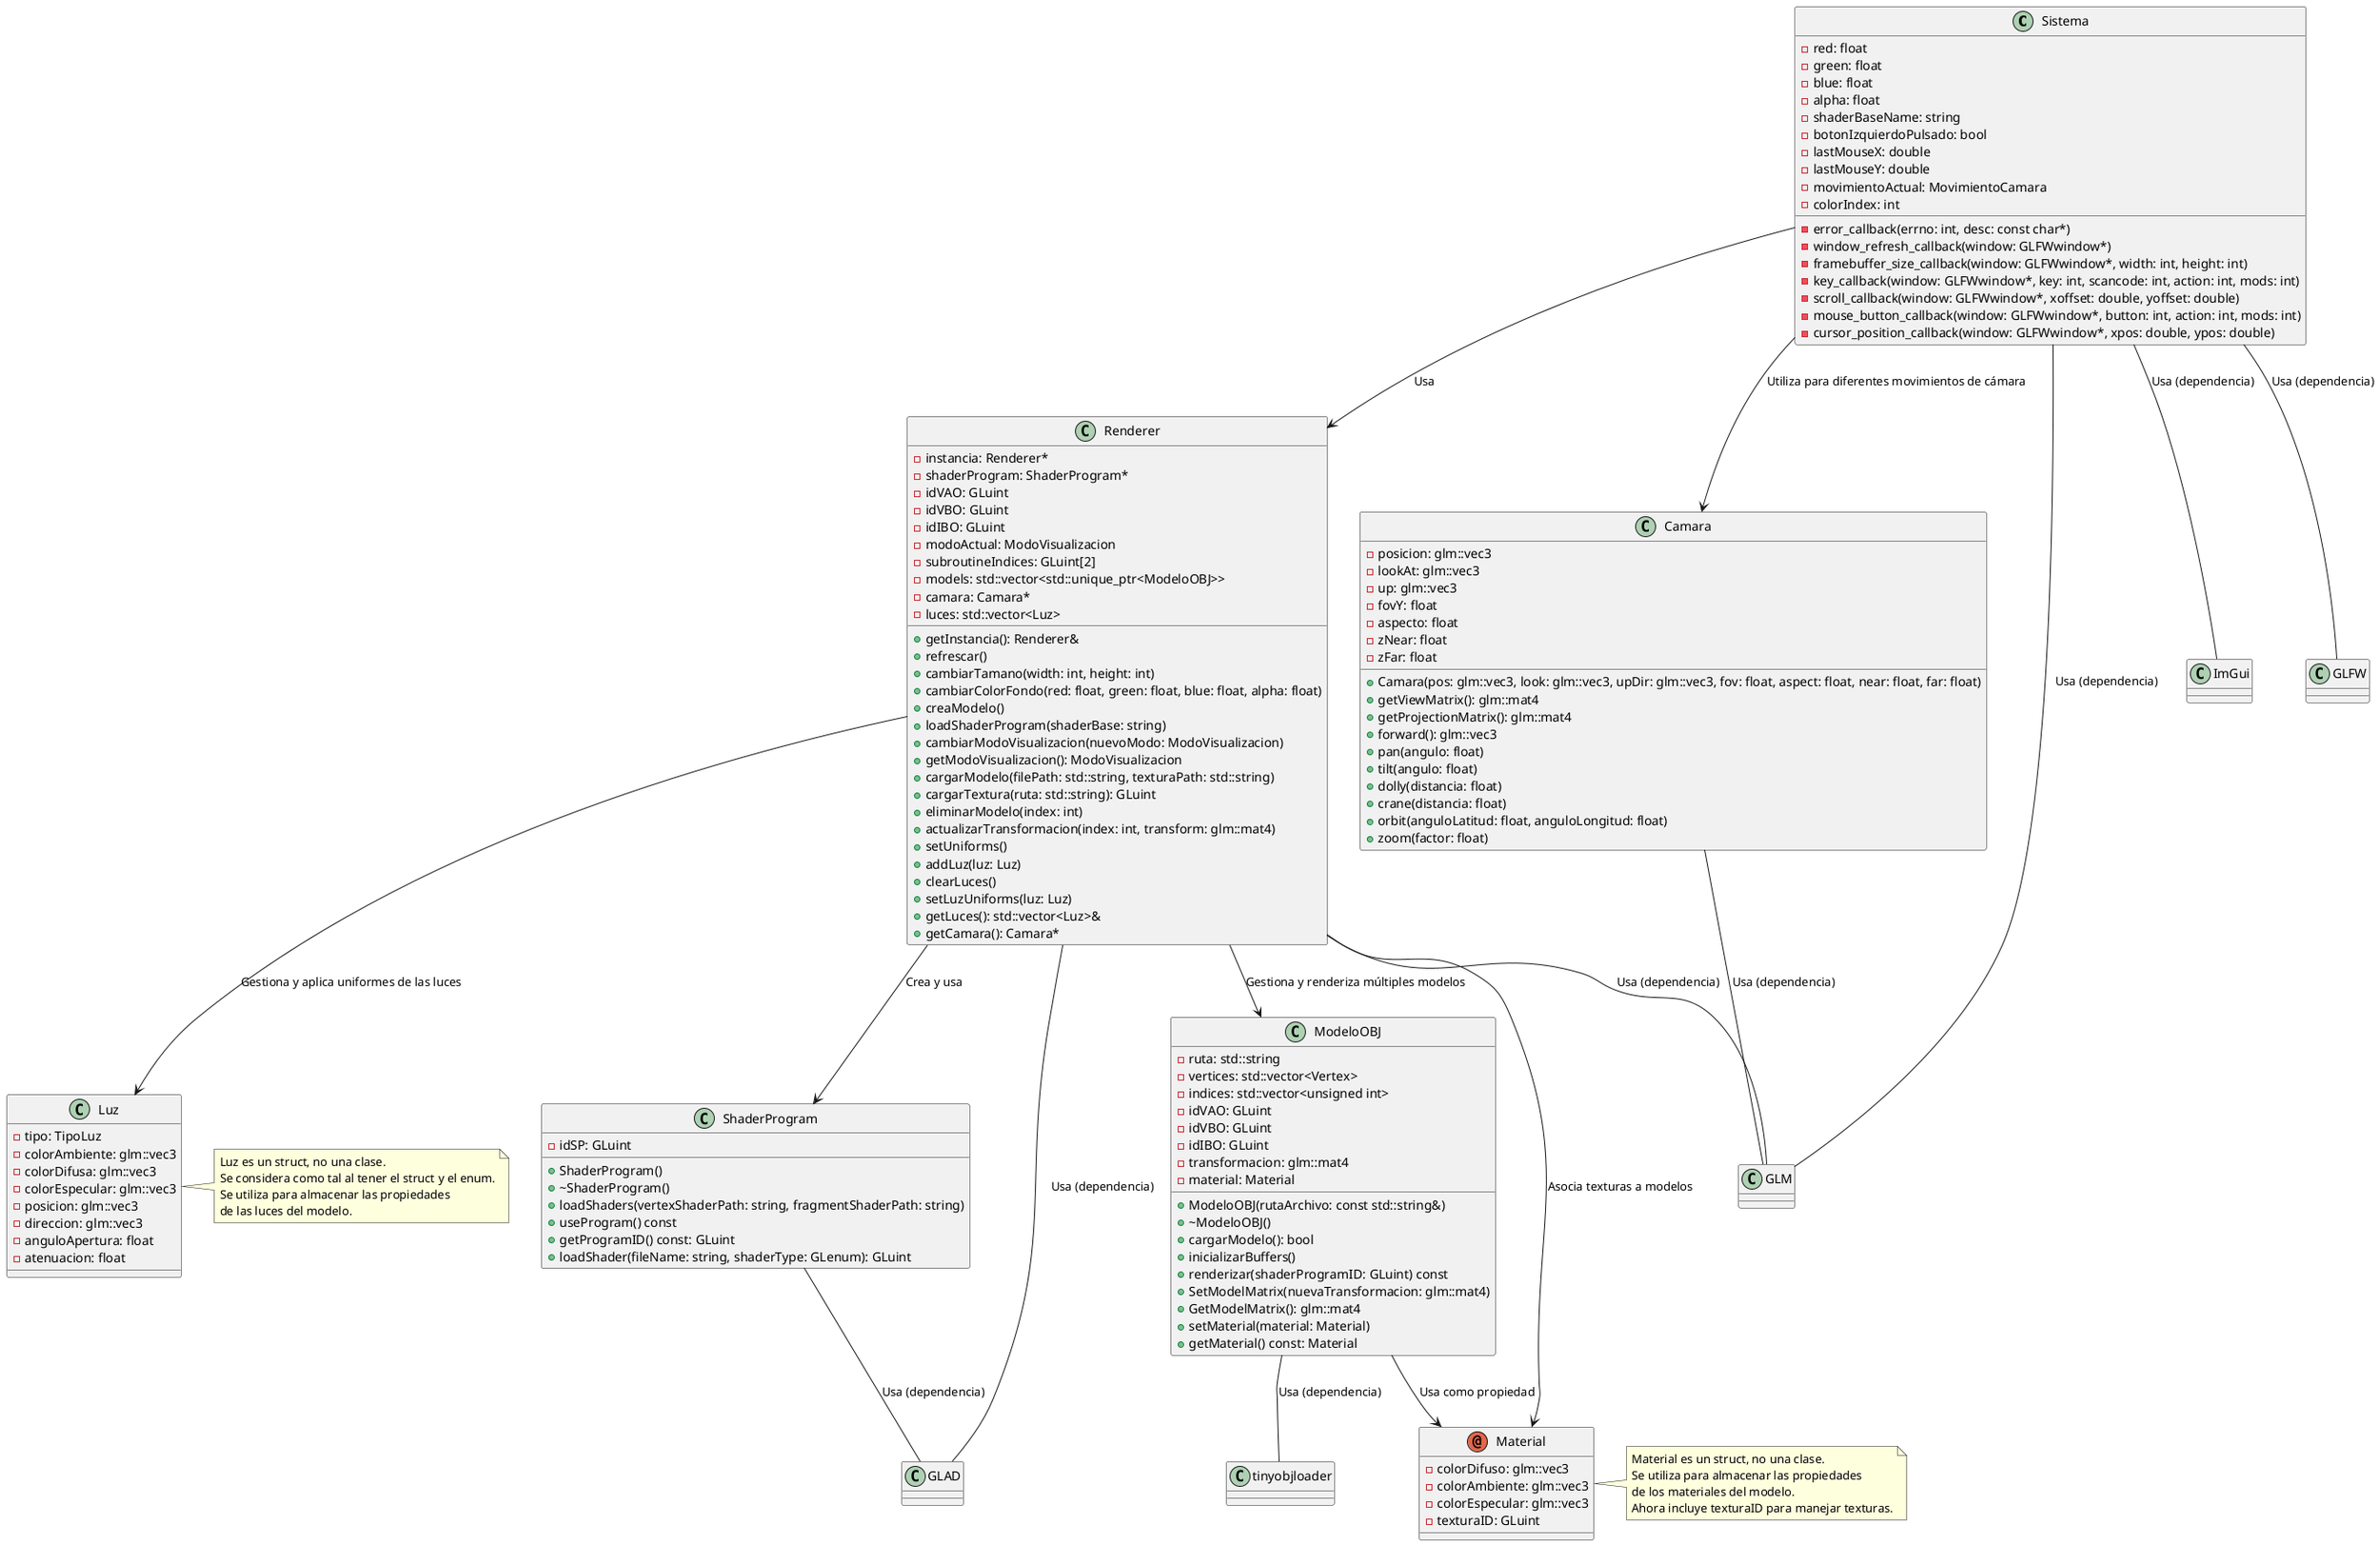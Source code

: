 @startuml
'https://plantuml.com/class-diagram

!define RECTANGLE class

RECTANGLE Sistema {
    - red: float
    - green: float
    - blue: float
    - alpha: float
    - shaderBaseName: string
    - botonIzquierdoPulsado: bool
    - lastMouseX: double
    - lastMouseY: double
    - movimientoActual: MovimientoCamara
    - colorIndex: int
    - error_callback(errno: int, desc: const char*)
    - window_refresh_callback(window: GLFWwindow*)
    - framebuffer_size_callback(window: GLFWwindow*, width: int, height: int)
    - key_callback(window: GLFWwindow*, key: int, scancode: int, action: int, mods: int)
    - scroll_callback(window: GLFWwindow*, xoffset: double, yoffset: double)
    - mouse_button_callback(window: GLFWwindow*, button: int, action: int, mods: int)
    - cursor_position_callback(window: GLFWwindow*, xpos: double, ypos: double)
}

RECTANGLE Renderer {
    - instancia: Renderer*
    - shaderProgram: ShaderProgram*
    - idVAO: GLuint
    - idVBO: GLuint
    - idIBO: GLuint
    - modoActual: ModoVisualizacion
    - subroutineIndices: GLuint[2]
    - models: std::vector<std::unique_ptr<ModeloOBJ>>
    - camara: Camara*
    - luces: std::vector<Luz>
    + getInstancia(): Renderer&
    + refrescar()
    + cambiarTamano(width: int, height: int)
    + cambiarColorFondo(red: float, green: float, blue: float, alpha: float)
    + creaModelo()
    + loadShaderProgram(shaderBase: string)
    + cambiarModoVisualizacion(nuevoModo: ModoVisualizacion)
    + getModoVisualizacion(): ModoVisualizacion
    + cargarModelo(filePath: std::string, texturaPath: std::string)
    + cargarTextura(ruta: std::string): GLuint
    + eliminarModelo(index: int)
    + actualizarTransformacion(index: int, transform: glm::mat4)
    + setUniforms()
    + addLuz(luz: Luz)
    + clearLuces()
    + setLuzUniforms(luz: Luz)
    + getLuces(): std::vector<Luz>&
    + getCamara(): Camara*
}

RECTANGLE Luz {
    - tipo: TipoLuz
    - colorAmbiente: glm::vec3
    - colorDifusa: glm::vec3
    - colorEspecular: glm::vec3
    - posicion: glm::vec3
    - direccion: glm::vec3
    - anguloApertura: float
    - atenuacion: float
}

RECTANGLE Camara {
    - posicion: glm::vec3
    - lookAt: glm::vec3
    - up: glm::vec3
    - fovY: float
    - aspecto: float
    - zNear: float
    - zFar: float
    + Camara(pos: glm::vec3, look: glm::vec3, upDir: glm::vec3, fov: float, aspect: float, near: float, far: float)
    + getViewMatrix(): glm::mat4
    + getProjectionMatrix(): glm::mat4
    + forward(): glm::vec3
    + pan(angulo: float)
    + tilt(angulo: float)
    + dolly(distancia: float)
    + crane(distancia: float)
    + orbit(anguloLatitud: float, anguloLongitud: float)
    + zoom(factor: float)
}

RECTANGLE ShaderProgram {
    - idSP: GLuint
    + ShaderProgram()
    + ~ShaderProgram()
    + loadShaders(vertexShaderPath: string, fragmentShaderPath: string)
    + useProgram() const
    + getProgramID() const: GLuint
    + loadShader(fileName: string, shaderType: GLenum): GLuint
}

RECTANGLE ModeloOBJ {
    - ruta: std::string
    - vertices: std::vector<Vertex>
    - indices: std::vector<unsigned int>
    - idVAO: GLuint
    - idVBO: GLuint
    - idIBO: GLuint
    - transformacion: glm::mat4
    - material: Material
    + ModeloOBJ(rutaArchivo: const std::string&)
    + ~ModeloOBJ()
    + cargarModelo(): bool
    + inicializarBuffers()
    + renderizar(shaderProgramID: GLuint) const
    + SetModelMatrix(nuevaTransformacion: glm::mat4)
    + GetModelMatrix(): glm::mat4
    + setMaterial(material: Material)
    + getMaterial() const: Material
}

annotation Material {
    - colorDifuso: glm::vec3
    - colorAmbiente: glm::vec3
    - colorEspecular: glm::vec3
    - texturaID: GLuint
}

allowmixing
Sistema --> Renderer : "Usa"
Sistema --> Camara : "Utiliza para diferentes movimientos de cámara"
Sistema -- ImGui : "Usa (dependencia)"
Sistema -- GLM : "Usa (dependencia)"
Sistema -- GLFW : "Usa (dependencia)"
Renderer --> ShaderProgram : "Crea y usa"
Renderer --> ModeloOBJ : "Gestiona y renderiza múltiples modelos"
Renderer --> Luz : "Gestiona y aplica uniformes de las luces"
Renderer -- GLAD : "Usa (dependencia)"
Renderer -- GLM : "Usa (dependencia)"
Renderer --> Material : "Asocia texturas a modelos"
ModeloOBJ --> Material : "Usa como propiedad"
ModeloOBJ -- tinyobjloader : "Usa (dependencia)"
ShaderProgram -- GLAD : "Usa (dependencia)"
Camara -- GLM : "Usa (dependencia)"

note right of Material
Material es un struct, no una clase.
Se utiliza para almacenar las propiedades
de los materiales del modelo.
Ahora incluye texturaID para manejar texturas.
end note

note right of Luz
Luz es un struct, no una clase.
Se considera como tal al tener el struct y el enum.
Se utiliza para almacenar las propiedades
de las luces del modelo.
end note

collections GLAD
collections ImGui
collections tinyobjloader
collections GLM
collections GLFW

@enduml
